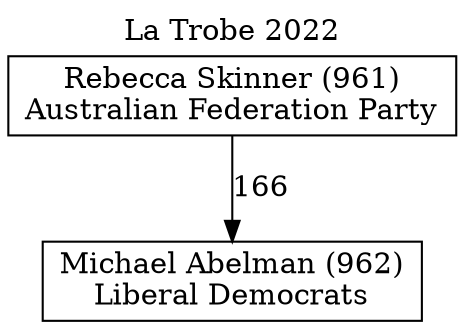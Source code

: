 // House preference flow
digraph "Michael Abelman (962)_La Trobe_2022" {
	graph [label="La Trobe 2022" labelloc=t mclimit=10]
	node [shape=box]
	"Michael Abelman (962)" [label="Michael Abelman (962)
Liberal Democrats"]
	"Rebecca Skinner (961)" [label="Rebecca Skinner (961)
Australian Federation Party"]
	"Rebecca Skinner (961)" -> "Michael Abelman (962)" [label=166]
}
